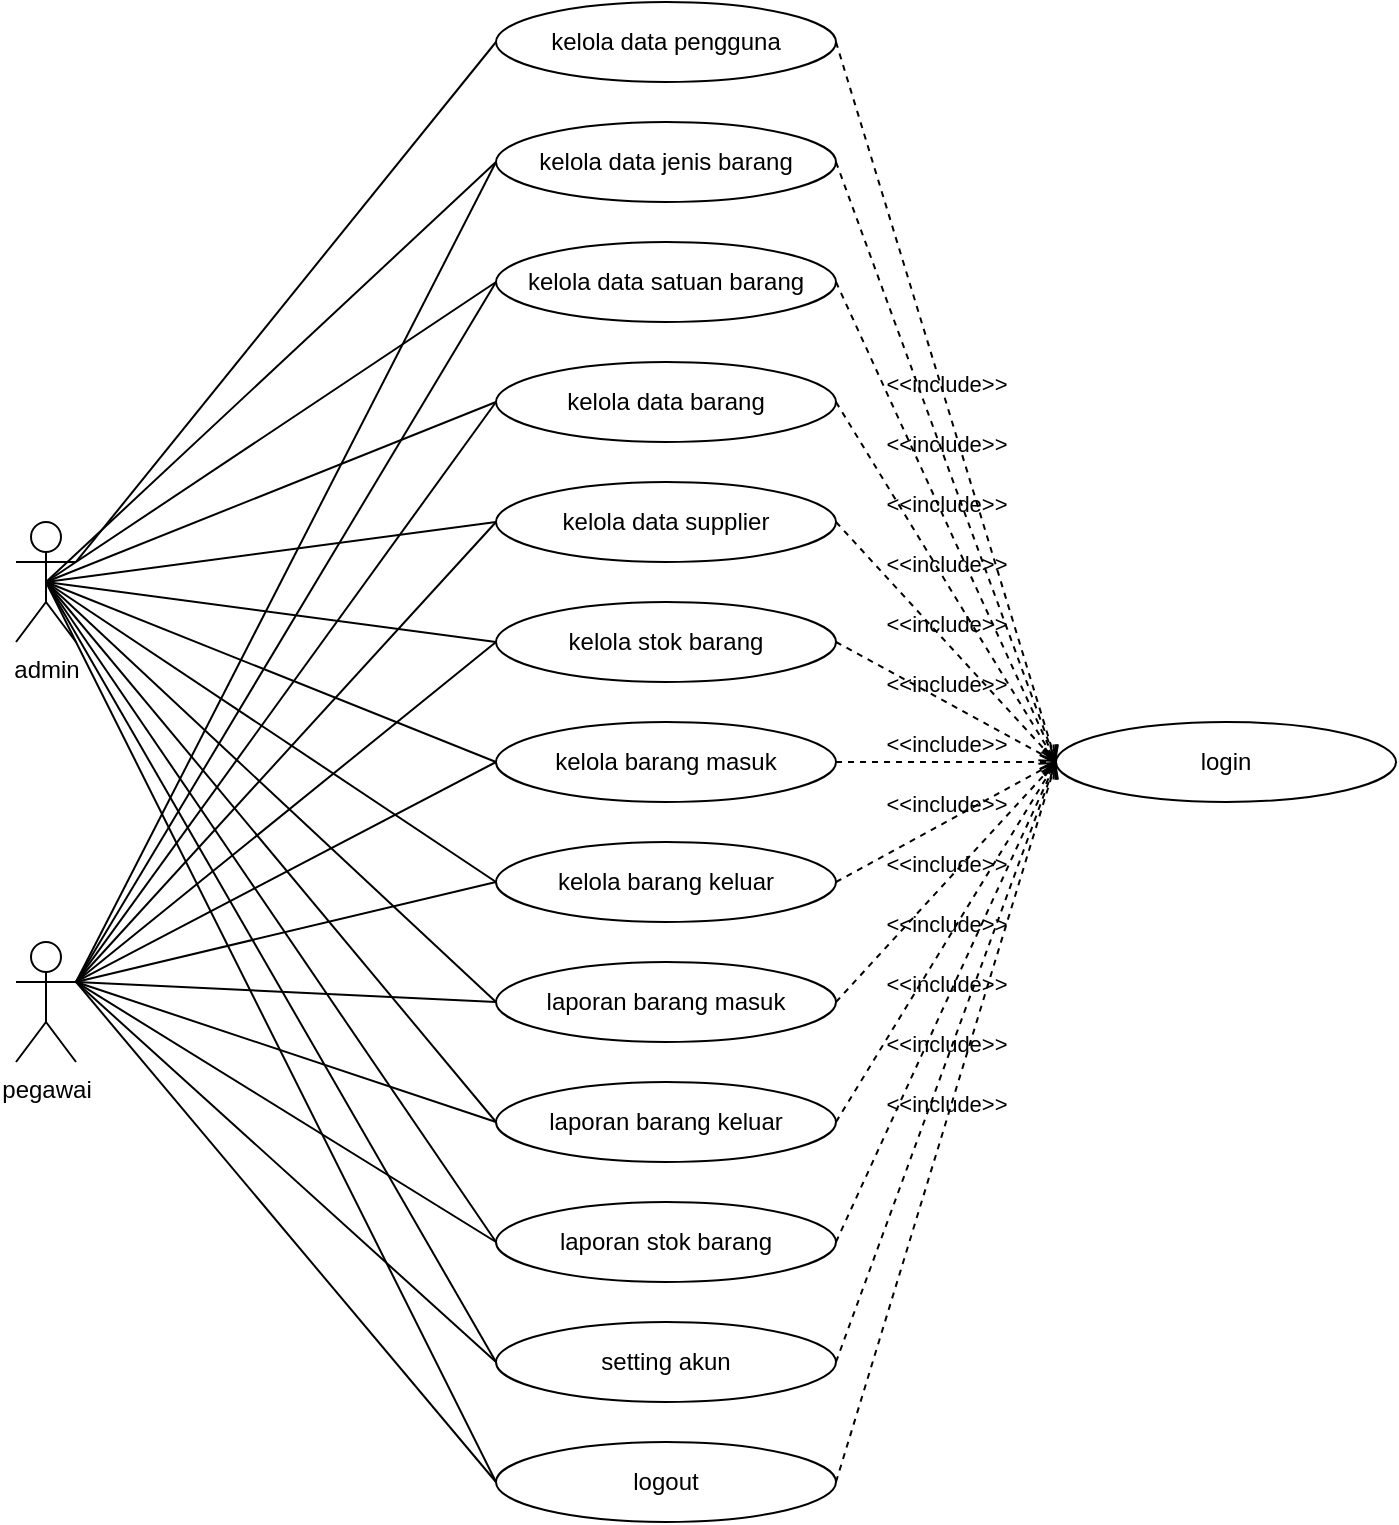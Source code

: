 <mxfile version="14.8.4" type="device"><diagram id="-PDqsTA30JzIsZY9bM94" name="Page-1"><mxGraphModel dx="1698" dy="925" grid="1" gridSize="10" guides="1" tooltips="1" connect="1" arrows="1" fold="1" page="1" pageScale="1" pageWidth="850" pageHeight="1100" math="0" shadow="0"><root><mxCell id="0"/><mxCell id="1" parent="0"/><mxCell id="G4lY4QeYEiBCv3uGFs3b-1" value="admin" style="shape=umlActor;verticalLabelPosition=bottom;verticalAlign=top;html=1;" vertex="1" parent="1"><mxGeometry x="130" y="290" width="30" height="60" as="geometry"/></mxCell><mxCell id="G4lY4QeYEiBCv3uGFs3b-2" value="pegawai" style="shape=umlActor;verticalLabelPosition=bottom;verticalAlign=top;html=1;" vertex="1" parent="1"><mxGeometry x="130" y="500" width="30" height="60" as="geometry"/></mxCell><mxCell id="G4lY4QeYEiBCv3uGFs3b-3" value="kelola data pengguna" style="ellipse;whiteSpace=wrap;html=1;" vertex="1" parent="1"><mxGeometry x="370" y="30" width="170" height="40" as="geometry"/></mxCell><mxCell id="G4lY4QeYEiBCv3uGFs3b-4" value="kelola data jenis barang" style="ellipse;whiteSpace=wrap;html=1;" vertex="1" parent="1"><mxGeometry x="370" y="90" width="170" height="40" as="geometry"/></mxCell><mxCell id="G4lY4QeYEiBCv3uGFs3b-5" value="kelola data satuan barang" style="ellipse;whiteSpace=wrap;html=1;" vertex="1" parent="1"><mxGeometry x="370" y="150" width="170" height="40" as="geometry"/></mxCell><mxCell id="G4lY4QeYEiBCv3uGFs3b-6" value="kelola data barang" style="ellipse;whiteSpace=wrap;html=1;" vertex="1" parent="1"><mxGeometry x="370" y="210" width="170" height="40" as="geometry"/></mxCell><mxCell id="G4lY4QeYEiBCv3uGFs3b-7" value="kelola data supplier" style="ellipse;whiteSpace=wrap;html=1;" vertex="1" parent="1"><mxGeometry x="370" y="270" width="170" height="40" as="geometry"/></mxCell><mxCell id="G4lY4QeYEiBCv3uGFs3b-8" value="kelola stok barang" style="ellipse;whiteSpace=wrap;html=1;" vertex="1" parent="1"><mxGeometry x="370" y="330" width="170" height="40" as="geometry"/></mxCell><mxCell id="G4lY4QeYEiBCv3uGFs3b-9" value="kelola barang masuk" style="ellipse;whiteSpace=wrap;html=1;" vertex="1" parent="1"><mxGeometry x="370" y="390" width="170" height="40" as="geometry"/></mxCell><mxCell id="G4lY4QeYEiBCv3uGFs3b-10" value="kelola barang keluar" style="ellipse;whiteSpace=wrap;html=1;" vertex="1" parent="1"><mxGeometry x="370" y="450" width="170" height="40" as="geometry"/></mxCell><mxCell id="G4lY4QeYEiBCv3uGFs3b-11" value="laporan barang masuk" style="ellipse;whiteSpace=wrap;html=1;" vertex="1" parent="1"><mxGeometry x="370" y="510" width="170" height="40" as="geometry"/></mxCell><mxCell id="G4lY4QeYEiBCv3uGFs3b-12" value="laporan barang keluar" style="ellipse;whiteSpace=wrap;html=1;" vertex="1" parent="1"><mxGeometry x="370" y="570" width="170" height="40" as="geometry"/></mxCell><mxCell id="G4lY4QeYEiBCv3uGFs3b-13" value="laporan stok barang" style="ellipse;whiteSpace=wrap;html=1;" vertex="1" parent="1"><mxGeometry x="370" y="630" width="170" height="40" as="geometry"/></mxCell><mxCell id="G4lY4QeYEiBCv3uGFs3b-14" value="setting akun" style="ellipse;whiteSpace=wrap;html=1;" vertex="1" parent="1"><mxGeometry x="370" y="690" width="170" height="40" as="geometry"/></mxCell><mxCell id="G4lY4QeYEiBCv3uGFs3b-15" value="login" style="ellipse;whiteSpace=wrap;html=1;" vertex="1" parent="1"><mxGeometry x="650" y="390" width="170" height="40" as="geometry"/></mxCell><mxCell id="G4lY4QeYEiBCv3uGFs3b-16" value="logout" style="ellipse;whiteSpace=wrap;html=1;" vertex="1" parent="1"><mxGeometry x="370" y="750" width="170" height="40" as="geometry"/></mxCell><mxCell id="G4lY4QeYEiBCv3uGFs3b-23" value="" style="endArrow=none;html=1;entryX=0;entryY=0.5;entryDx=0;entryDy=0;exitX=1;exitY=0.333;exitDx=0;exitDy=0;exitPerimeter=0;" edge="1" parent="1" source="G4lY4QeYEiBCv3uGFs3b-1" target="G4lY4QeYEiBCv3uGFs3b-3"><mxGeometry width="50" height="50" relative="1" as="geometry"><mxPoint x="240" y="340" as="sourcePoint"/><mxPoint x="290" y="290" as="targetPoint"/></mxGeometry></mxCell><mxCell id="G4lY4QeYEiBCv3uGFs3b-24" value="" style="endArrow=none;html=1;entryX=0;entryY=0.5;entryDx=0;entryDy=0;exitX=0.5;exitY=0.5;exitDx=0;exitDy=0;exitPerimeter=0;" edge="1" parent="1" source="G4lY4QeYEiBCv3uGFs3b-1" target="G4lY4QeYEiBCv3uGFs3b-4"><mxGeometry width="50" height="50" relative="1" as="geometry"><mxPoint x="170" y="250" as="sourcePoint"/><mxPoint x="380" y="60" as="targetPoint"/></mxGeometry></mxCell><mxCell id="G4lY4QeYEiBCv3uGFs3b-25" value="" style="endArrow=none;html=1;entryX=0;entryY=0.5;entryDx=0;entryDy=0;exitX=0.5;exitY=0.5;exitDx=0;exitDy=0;exitPerimeter=0;" edge="1" parent="1" source="G4lY4QeYEiBCv3uGFs3b-1" target="G4lY4QeYEiBCv3uGFs3b-5"><mxGeometry width="50" height="50" relative="1" as="geometry"><mxPoint x="165" y="250" as="sourcePoint"/><mxPoint x="380" y="120" as="targetPoint"/></mxGeometry></mxCell><mxCell id="G4lY4QeYEiBCv3uGFs3b-26" value="" style="endArrow=none;html=1;entryX=0;entryY=0.5;entryDx=0;entryDy=0;exitX=0.5;exitY=0.5;exitDx=0;exitDy=0;exitPerimeter=0;" edge="1" parent="1" source="G4lY4QeYEiBCv3uGFs3b-1" target="G4lY4QeYEiBCv3uGFs3b-6"><mxGeometry width="50" height="50" relative="1" as="geometry"><mxPoint x="165" y="260" as="sourcePoint"/><mxPoint x="380" y="180" as="targetPoint"/></mxGeometry></mxCell><mxCell id="G4lY4QeYEiBCv3uGFs3b-27" value="" style="endArrow=none;html=1;entryX=0;entryY=0.5;entryDx=0;entryDy=0;exitX=0.5;exitY=0.5;exitDx=0;exitDy=0;exitPerimeter=0;" edge="1" parent="1" source="G4lY4QeYEiBCv3uGFs3b-1" target="G4lY4QeYEiBCv3uGFs3b-7"><mxGeometry width="50" height="50" relative="1" as="geometry"><mxPoint x="165" y="260" as="sourcePoint"/><mxPoint x="380" y="240" as="targetPoint"/></mxGeometry></mxCell><mxCell id="G4lY4QeYEiBCv3uGFs3b-28" value="" style="endArrow=none;html=1;entryX=0;entryY=0.5;entryDx=0;entryDy=0;exitX=0.5;exitY=0.5;exitDx=0;exitDy=0;exitPerimeter=0;" edge="1" parent="1" source="G4lY4QeYEiBCv3uGFs3b-1" target="G4lY4QeYEiBCv3uGFs3b-8"><mxGeometry width="50" height="50" relative="1" as="geometry"><mxPoint x="165" y="260" as="sourcePoint"/><mxPoint x="380" y="300" as="targetPoint"/></mxGeometry></mxCell><mxCell id="G4lY4QeYEiBCv3uGFs3b-29" value="" style="endArrow=none;html=1;entryX=0;entryY=0.5;entryDx=0;entryDy=0;exitX=0.5;exitY=0.5;exitDx=0;exitDy=0;exitPerimeter=0;" edge="1" parent="1" source="G4lY4QeYEiBCv3uGFs3b-1" target="G4lY4QeYEiBCv3uGFs3b-9"><mxGeometry width="50" height="50" relative="1" as="geometry"><mxPoint x="165" y="260" as="sourcePoint"/><mxPoint x="380" y="360" as="targetPoint"/></mxGeometry></mxCell><mxCell id="G4lY4QeYEiBCv3uGFs3b-30" value="" style="endArrow=none;html=1;exitX=0.5;exitY=0.5;exitDx=0;exitDy=0;exitPerimeter=0;" edge="1" parent="1" source="G4lY4QeYEiBCv3uGFs3b-1"><mxGeometry width="50" height="50" relative="1" as="geometry"><mxPoint x="165" y="260" as="sourcePoint"/><mxPoint x="370" y="470" as="targetPoint"/></mxGeometry></mxCell><mxCell id="G4lY4QeYEiBCv3uGFs3b-31" value="" style="endArrow=none;html=1;exitX=0.5;exitY=0.5;exitDx=0;exitDy=0;exitPerimeter=0;entryX=0;entryY=0.5;entryDx=0;entryDy=0;" edge="1" parent="1" source="G4lY4QeYEiBCv3uGFs3b-1" target="G4lY4QeYEiBCv3uGFs3b-11"><mxGeometry width="50" height="50" relative="1" as="geometry"><mxPoint x="165" y="260" as="sourcePoint"/><mxPoint x="380" y="480" as="targetPoint"/></mxGeometry></mxCell><mxCell id="G4lY4QeYEiBCv3uGFs3b-32" value="" style="endArrow=none;html=1;exitX=0.5;exitY=0.5;exitDx=0;exitDy=0;exitPerimeter=0;entryX=0;entryY=0.5;entryDx=0;entryDy=0;" edge="1" parent="1" source="G4lY4QeYEiBCv3uGFs3b-1" target="G4lY4QeYEiBCv3uGFs3b-12"><mxGeometry width="50" height="50" relative="1" as="geometry"><mxPoint x="165" y="260" as="sourcePoint"/><mxPoint x="380" y="540" as="targetPoint"/></mxGeometry></mxCell><mxCell id="G4lY4QeYEiBCv3uGFs3b-33" value="" style="endArrow=none;html=1;entryX=0;entryY=0.5;entryDx=0;entryDy=0;exitX=0.5;exitY=0.5;exitDx=0;exitDy=0;exitPerimeter=0;" edge="1" parent="1" source="G4lY4QeYEiBCv3uGFs3b-1" target="G4lY4QeYEiBCv3uGFs3b-13"><mxGeometry width="50" height="50" relative="1" as="geometry"><mxPoint x="155" y="250" as="sourcePoint"/><mxPoint x="380" y="600" as="targetPoint"/></mxGeometry></mxCell><mxCell id="G4lY4QeYEiBCv3uGFs3b-34" value="" style="endArrow=none;html=1;entryX=0;entryY=0.5;entryDx=0;entryDy=0;exitX=0.5;exitY=0.5;exitDx=0;exitDy=0;exitPerimeter=0;" edge="1" parent="1" source="G4lY4QeYEiBCv3uGFs3b-1" target="G4lY4QeYEiBCv3uGFs3b-14"><mxGeometry width="50" height="50" relative="1" as="geometry"><mxPoint x="160" y="260" as="sourcePoint"/><mxPoint x="380.0" y="660" as="targetPoint"/></mxGeometry></mxCell><mxCell id="G4lY4QeYEiBCv3uGFs3b-35" value="" style="endArrow=none;html=1;entryX=0;entryY=0.5;entryDx=0;entryDy=0;exitX=0.5;exitY=0.5;exitDx=0;exitDy=0;exitPerimeter=0;" edge="1" parent="1" source="G4lY4QeYEiBCv3uGFs3b-1" target="G4lY4QeYEiBCv3uGFs3b-16"><mxGeometry width="50" height="50" relative="1" as="geometry"><mxPoint x="175" y="270" as="sourcePoint"/><mxPoint x="390.0" y="670" as="targetPoint"/></mxGeometry></mxCell><mxCell id="G4lY4QeYEiBCv3uGFs3b-36" value="" style="endArrow=none;html=1;entryX=0;entryY=0.5;entryDx=0;entryDy=0;exitX=1;exitY=0.333;exitDx=0;exitDy=0;exitPerimeter=0;" edge="1" parent="1" source="G4lY4QeYEiBCv3uGFs3b-2" target="G4lY4QeYEiBCv3uGFs3b-4"><mxGeometry width="50" height="50" relative="1" as="geometry"><mxPoint x="200" y="480" as="sourcePoint"/><mxPoint x="250" y="430" as="targetPoint"/></mxGeometry></mxCell><mxCell id="G4lY4QeYEiBCv3uGFs3b-37" value="" style="endArrow=none;html=1;entryX=0;entryY=0.5;entryDx=0;entryDy=0;exitX=1;exitY=0.333;exitDx=0;exitDy=0;exitPerimeter=0;" edge="1" parent="1" source="G4lY4QeYEiBCv3uGFs3b-2" target="G4lY4QeYEiBCv3uGFs3b-5"><mxGeometry width="50" height="50" relative="1" as="geometry"><mxPoint x="180" y="460" as="sourcePoint"/><mxPoint x="380.0" y="120" as="targetPoint"/></mxGeometry></mxCell><mxCell id="G4lY4QeYEiBCv3uGFs3b-38" value="" style="endArrow=none;html=1;entryX=0;entryY=0.5;entryDx=0;entryDy=0;exitX=1;exitY=0.333;exitDx=0;exitDy=0;exitPerimeter=0;" edge="1" parent="1" source="G4lY4QeYEiBCv3uGFs3b-2" target="G4lY4QeYEiBCv3uGFs3b-6"><mxGeometry width="50" height="50" relative="1" as="geometry"><mxPoint x="180" y="460" as="sourcePoint"/><mxPoint x="380.0" y="180" as="targetPoint"/></mxGeometry></mxCell><mxCell id="G4lY4QeYEiBCv3uGFs3b-39" value="" style="endArrow=none;html=1;entryX=0;entryY=0.5;entryDx=0;entryDy=0;exitX=1;exitY=0.333;exitDx=0;exitDy=0;exitPerimeter=0;" edge="1" parent="1" source="G4lY4QeYEiBCv3uGFs3b-2" target="G4lY4QeYEiBCv3uGFs3b-7"><mxGeometry width="50" height="50" relative="1" as="geometry"><mxPoint x="180" y="460" as="sourcePoint"/><mxPoint x="380.0" y="240" as="targetPoint"/></mxGeometry></mxCell><mxCell id="G4lY4QeYEiBCv3uGFs3b-40" value="" style="endArrow=none;html=1;entryX=0;entryY=0.5;entryDx=0;entryDy=0;exitX=1;exitY=0.333;exitDx=0;exitDy=0;exitPerimeter=0;" edge="1" parent="1" source="G4lY4QeYEiBCv3uGFs3b-2" target="G4lY4QeYEiBCv3uGFs3b-8"><mxGeometry width="50" height="50" relative="1" as="geometry"><mxPoint x="180" y="460" as="sourcePoint"/><mxPoint x="380.0" y="300" as="targetPoint"/></mxGeometry></mxCell><mxCell id="G4lY4QeYEiBCv3uGFs3b-41" value="" style="endArrow=none;html=1;exitX=1;exitY=0.333;exitDx=0;exitDy=0;exitPerimeter=0;entryX=0;entryY=0.5;entryDx=0;entryDy=0;" edge="1" parent="1" source="G4lY4QeYEiBCv3uGFs3b-2" target="G4lY4QeYEiBCv3uGFs3b-9"><mxGeometry width="50" height="50" relative="1" as="geometry"><mxPoint x="180" y="460" as="sourcePoint"/><mxPoint x="380.0" y="360" as="targetPoint"/></mxGeometry></mxCell><mxCell id="G4lY4QeYEiBCv3uGFs3b-42" value="" style="endArrow=none;html=1;entryX=0;entryY=0.5;entryDx=0;entryDy=0;exitX=1;exitY=0.333;exitDx=0;exitDy=0;exitPerimeter=0;" edge="1" parent="1" source="G4lY4QeYEiBCv3uGFs3b-2" target="G4lY4QeYEiBCv3uGFs3b-10"><mxGeometry width="50" height="50" relative="1" as="geometry"><mxPoint x="170" y="450" as="sourcePoint"/><mxPoint x="380.0" y="420" as="targetPoint"/></mxGeometry></mxCell><mxCell id="G4lY4QeYEiBCv3uGFs3b-43" value="" style="endArrow=none;html=1;entryX=0;entryY=0.5;entryDx=0;entryDy=0;exitX=1;exitY=0.333;exitDx=0;exitDy=0;exitPerimeter=0;" edge="1" parent="1" source="G4lY4QeYEiBCv3uGFs3b-2" target="G4lY4QeYEiBCv3uGFs3b-11"><mxGeometry width="50" height="50" relative="1" as="geometry"><mxPoint x="155" y="460" as="sourcePoint"/><mxPoint x="390.0" y="430" as="targetPoint"/></mxGeometry></mxCell><mxCell id="G4lY4QeYEiBCv3uGFs3b-44" value="" style="endArrow=none;html=1;entryX=0;entryY=0.5;entryDx=0;entryDy=0;exitX=1;exitY=0.333;exitDx=0;exitDy=0;exitPerimeter=0;" edge="1" parent="1" source="G4lY4QeYEiBCv3uGFs3b-2" target="G4lY4QeYEiBCv3uGFs3b-12"><mxGeometry width="50" height="50" relative="1" as="geometry"><mxPoint x="180" y="460" as="sourcePoint"/><mxPoint x="380" y="540" as="targetPoint"/></mxGeometry></mxCell><mxCell id="G4lY4QeYEiBCv3uGFs3b-45" value="" style="endArrow=none;html=1;exitX=1;exitY=0.333;exitDx=0;exitDy=0;exitPerimeter=0;entryX=0;entryY=0.5;entryDx=0;entryDy=0;" edge="1" parent="1" source="G4lY4QeYEiBCv3uGFs3b-2" target="G4lY4QeYEiBCv3uGFs3b-13"><mxGeometry width="50" height="50" relative="1" as="geometry"><mxPoint x="180" y="460" as="sourcePoint"/><mxPoint x="360" y="640" as="targetPoint"/></mxGeometry></mxCell><mxCell id="G4lY4QeYEiBCv3uGFs3b-46" value="" style="endArrow=none;html=1;exitX=1;exitY=0.333;exitDx=0;exitDy=0;exitPerimeter=0;entryX=0;entryY=0.5;entryDx=0;entryDy=0;" edge="1" parent="1" source="G4lY4QeYEiBCv3uGFs3b-2" target="G4lY4QeYEiBCv3uGFs3b-14"><mxGeometry width="50" height="50" relative="1" as="geometry"><mxPoint x="180" y="460" as="sourcePoint"/><mxPoint x="380" y="660" as="targetPoint"/></mxGeometry></mxCell><mxCell id="G4lY4QeYEiBCv3uGFs3b-47" value="" style="endArrow=none;html=1;exitX=1;exitY=0.333;exitDx=0;exitDy=0;exitPerimeter=0;entryX=0;entryY=0.5;entryDx=0;entryDy=0;" edge="1" parent="1" source="G4lY4QeYEiBCv3uGFs3b-2" target="G4lY4QeYEiBCv3uGFs3b-16"><mxGeometry width="50" height="50" relative="1" as="geometry"><mxPoint x="180" y="460" as="sourcePoint"/><mxPoint x="380" y="720" as="targetPoint"/></mxGeometry></mxCell><mxCell id="G4lY4QeYEiBCv3uGFs3b-48" value="&amp;lt;&amp;lt;include&amp;gt;&amp;gt;" style="html=1;verticalAlign=bottom;labelBackgroundColor=none;endArrow=open;endFill=0;dashed=1;entryX=0;entryY=0.5;entryDx=0;entryDy=0;exitX=1;exitY=0.5;exitDx=0;exitDy=0;" edge="1" parent="1" source="G4lY4QeYEiBCv3uGFs3b-3" target="G4lY4QeYEiBCv3uGFs3b-15"><mxGeometry width="160" relative="1" as="geometry"><mxPoint x="420" y="250" as="sourcePoint"/><mxPoint x="580" y="250" as="targetPoint"/></mxGeometry></mxCell><mxCell id="G4lY4QeYEiBCv3uGFs3b-49" value="&amp;lt;&amp;lt;include&amp;gt;&amp;gt;" style="html=1;verticalAlign=bottom;labelBackgroundColor=none;endArrow=open;endFill=0;dashed=1;exitX=1;exitY=0.5;exitDx=0;exitDy=0;entryX=0;entryY=0.5;entryDx=0;entryDy=0;" edge="1" parent="1" source="G4lY4QeYEiBCv3uGFs3b-4" target="G4lY4QeYEiBCv3uGFs3b-15"><mxGeometry width="160" relative="1" as="geometry"><mxPoint x="550.0" y="60" as="sourcePoint"/><mxPoint x="650" y="330" as="targetPoint"/></mxGeometry></mxCell><mxCell id="G4lY4QeYEiBCv3uGFs3b-50" value="&amp;lt;&amp;lt;include&amp;gt;&amp;gt;" style="html=1;verticalAlign=bottom;labelBackgroundColor=none;endArrow=open;endFill=0;dashed=1;exitX=1;exitY=0.5;exitDx=0;exitDy=0;entryX=0;entryY=0.5;entryDx=0;entryDy=0;" edge="1" parent="1" source="G4lY4QeYEiBCv3uGFs3b-5" target="G4lY4QeYEiBCv3uGFs3b-15"><mxGeometry width="160" relative="1" as="geometry"><mxPoint x="550" y="120.0" as="sourcePoint"/><mxPoint x="640" y="330" as="targetPoint"/></mxGeometry></mxCell><mxCell id="G4lY4QeYEiBCv3uGFs3b-51" value="&amp;lt;&amp;lt;include&amp;gt;&amp;gt;" style="html=1;verticalAlign=bottom;labelBackgroundColor=none;endArrow=open;endFill=0;dashed=1;exitX=1;exitY=0.5;exitDx=0;exitDy=0;entryX=0;entryY=0.5;entryDx=0;entryDy=0;" edge="1" parent="1" source="G4lY4QeYEiBCv3uGFs3b-6" target="G4lY4QeYEiBCv3uGFs3b-15"><mxGeometry width="160" relative="1" as="geometry"><mxPoint x="550" y="180" as="sourcePoint"/><mxPoint x="650" y="330" as="targetPoint"/></mxGeometry></mxCell><mxCell id="G4lY4QeYEiBCv3uGFs3b-52" value="&amp;lt;&amp;lt;include&amp;gt;&amp;gt;" style="html=1;verticalAlign=bottom;labelBackgroundColor=none;endArrow=open;endFill=0;dashed=1;exitX=1;exitY=0.5;exitDx=0;exitDy=0;entryX=0;entryY=0.5;entryDx=0;entryDy=0;" edge="1" parent="1" source="G4lY4QeYEiBCv3uGFs3b-7" target="G4lY4QeYEiBCv3uGFs3b-15"><mxGeometry width="160" relative="1" as="geometry"><mxPoint x="550" y="240" as="sourcePoint"/><mxPoint x="660.0" y="340" as="targetPoint"/></mxGeometry></mxCell><mxCell id="G4lY4QeYEiBCv3uGFs3b-53" value="&amp;lt;&amp;lt;include&amp;gt;&amp;gt;" style="html=1;verticalAlign=bottom;labelBackgroundColor=none;endArrow=open;endFill=0;dashed=1;exitX=1;exitY=0.5;exitDx=0;exitDy=0;entryX=0;entryY=0.5;entryDx=0;entryDy=0;" edge="1" parent="1" source="G4lY4QeYEiBCv3uGFs3b-8" target="G4lY4QeYEiBCv3uGFs3b-15"><mxGeometry width="160" relative="1" as="geometry"><mxPoint x="550" y="300" as="sourcePoint"/><mxPoint x="660.0" y="340" as="targetPoint"/></mxGeometry></mxCell><mxCell id="G4lY4QeYEiBCv3uGFs3b-54" value="&amp;lt;&amp;lt;include&amp;gt;&amp;gt;" style="html=1;verticalAlign=bottom;labelBackgroundColor=none;endArrow=open;endFill=0;dashed=1;exitX=1;exitY=0.5;exitDx=0;exitDy=0;entryX=0;entryY=0.5;entryDx=0;entryDy=0;" edge="1" parent="1" source="G4lY4QeYEiBCv3uGFs3b-9" target="G4lY4QeYEiBCv3uGFs3b-15"><mxGeometry width="160" relative="1" as="geometry"><mxPoint x="550" y="360" as="sourcePoint"/><mxPoint x="660.0" y="340" as="targetPoint"/></mxGeometry></mxCell><mxCell id="G4lY4QeYEiBCv3uGFs3b-55" value="&amp;lt;&amp;lt;include&amp;gt;&amp;gt;" style="html=1;verticalAlign=bottom;labelBackgroundColor=none;endArrow=open;endFill=0;dashed=1;exitX=1;exitY=0.5;exitDx=0;exitDy=0;entryX=0;entryY=0.5;entryDx=0;entryDy=0;" edge="1" parent="1" source="G4lY4QeYEiBCv3uGFs3b-10" target="G4lY4QeYEiBCv3uGFs3b-15"><mxGeometry width="160" relative="1" as="geometry"><mxPoint x="550" y="420" as="sourcePoint"/><mxPoint x="660.0" y="340" as="targetPoint"/></mxGeometry></mxCell><mxCell id="G4lY4QeYEiBCv3uGFs3b-56" value="&amp;lt;&amp;lt;include&amp;gt;&amp;gt;" style="html=1;verticalAlign=bottom;labelBackgroundColor=none;endArrow=open;endFill=0;dashed=1;exitX=1;exitY=0.5;exitDx=0;exitDy=0;entryX=0;entryY=0.5;entryDx=0;entryDy=0;" edge="1" parent="1" source="G4lY4QeYEiBCv3uGFs3b-11" target="G4lY4QeYEiBCv3uGFs3b-15"><mxGeometry width="160" relative="1" as="geometry"><mxPoint x="550" y="480" as="sourcePoint"/><mxPoint x="660.0" y="340" as="targetPoint"/></mxGeometry></mxCell><mxCell id="G4lY4QeYEiBCv3uGFs3b-57" value="&amp;lt;&amp;lt;include&amp;gt;&amp;gt;" style="html=1;verticalAlign=bottom;labelBackgroundColor=none;endArrow=open;endFill=0;dashed=1;entryX=0;entryY=0.5;entryDx=0;entryDy=0;exitX=1;exitY=0.5;exitDx=0;exitDy=0;" edge="1" parent="1" source="G4lY4QeYEiBCv3uGFs3b-12" target="G4lY4QeYEiBCv3uGFs3b-15"><mxGeometry width="160" relative="1" as="geometry"><mxPoint x="539" y="588" as="sourcePoint"/><mxPoint x="660.0" y="340" as="targetPoint"/></mxGeometry></mxCell><mxCell id="G4lY4QeYEiBCv3uGFs3b-58" value="&amp;lt;&amp;lt;include&amp;gt;&amp;gt;" style="html=1;verticalAlign=bottom;labelBackgroundColor=none;endArrow=open;endFill=0;dashed=1;entryX=0;entryY=0.5;entryDx=0;entryDy=0;exitX=1;exitY=0.5;exitDx=0;exitDy=0;" edge="1" parent="1" source="G4lY4QeYEiBCv3uGFs3b-13" target="G4lY4QeYEiBCv3uGFs3b-15"><mxGeometry width="160" relative="1" as="geometry"><mxPoint x="550" y="600" as="sourcePoint"/><mxPoint x="660.0" y="340" as="targetPoint"/></mxGeometry></mxCell><mxCell id="G4lY4QeYEiBCv3uGFs3b-59" value="&amp;lt;&amp;lt;include&amp;gt;&amp;gt;" style="html=1;verticalAlign=bottom;labelBackgroundColor=none;endArrow=open;endFill=0;dashed=1;entryX=0;entryY=0.5;entryDx=0;entryDy=0;exitX=1;exitY=0.5;exitDx=0;exitDy=0;" edge="1" parent="1" source="G4lY4QeYEiBCv3uGFs3b-14" target="G4lY4QeYEiBCv3uGFs3b-15"><mxGeometry width="160" relative="1" as="geometry"><mxPoint x="550" y="708" as="sourcePoint"/><mxPoint x="660.0" y="340" as="targetPoint"/></mxGeometry></mxCell><mxCell id="G4lY4QeYEiBCv3uGFs3b-60" value="&amp;lt;&amp;lt;include&amp;gt;&amp;gt;" style="html=1;verticalAlign=bottom;labelBackgroundColor=none;endArrow=open;endFill=0;dashed=1;entryX=0;entryY=0.5;entryDx=0;entryDy=0;exitX=1;exitY=0.5;exitDx=0;exitDy=0;" edge="1" parent="1" source="G4lY4QeYEiBCv3uGFs3b-16" target="G4lY4QeYEiBCv3uGFs3b-15"><mxGeometry width="160" relative="1" as="geometry"><mxPoint x="550" y="720" as="sourcePoint"/><mxPoint x="660.0" y="340" as="targetPoint"/></mxGeometry></mxCell></root></mxGraphModel></diagram></mxfile>